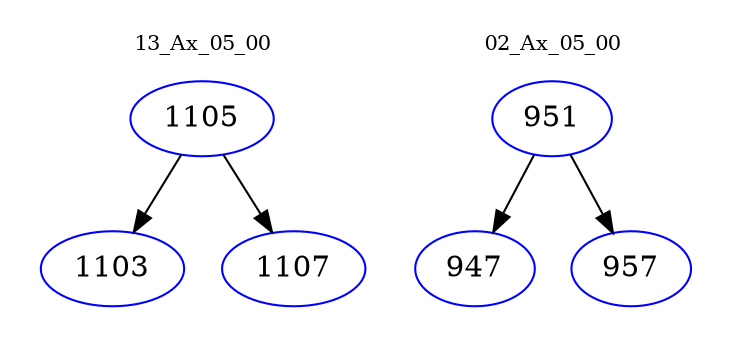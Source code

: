 digraph{
subgraph cluster_0 {
color = white
label = "13_Ax_05_00";
fontsize=10;
T0_1105 [label="1105", color="blue"]
T0_1105 -> T0_1103 [color="black"]
T0_1103 [label="1103", color="blue"]
T0_1105 -> T0_1107 [color="black"]
T0_1107 [label="1107", color="blue"]
}
subgraph cluster_1 {
color = white
label = "02_Ax_05_00";
fontsize=10;
T1_951 [label="951", color="blue"]
T1_951 -> T1_947 [color="black"]
T1_947 [label="947", color="blue"]
T1_951 -> T1_957 [color="black"]
T1_957 [label="957", color="blue"]
}
}
